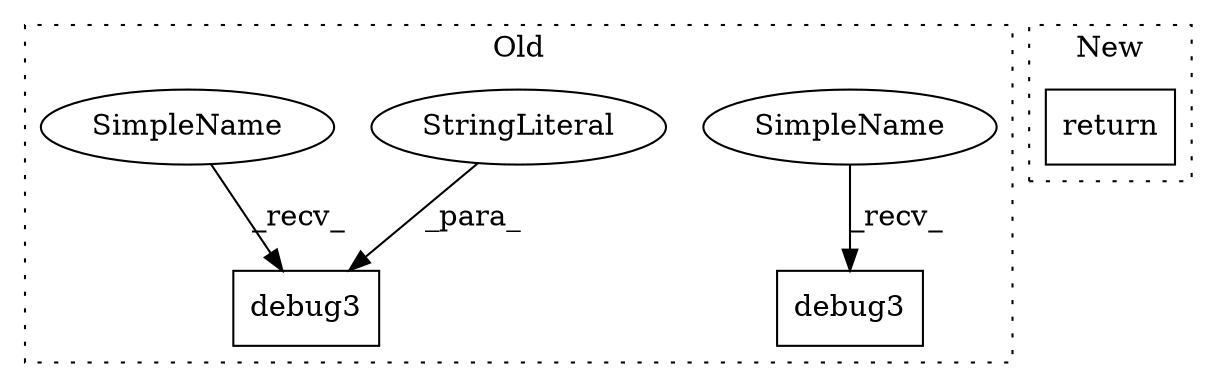 digraph G {
subgraph cluster0 {
1 [label="debug3" a="32" s="18895" l="8" shape="box"];
3 [label="debug3" a="32" s="19784,19805" l="7,1" shape="box"];
4 [label="StringLiteral" a="45" s="19791" l="14" shape="ellipse"];
5 [label="SimpleName" a="42" s="18888" l="6" shape="ellipse"];
6 [label="SimpleName" a="42" s="19777" l="6" shape="ellipse"];
label = "Old";
style="dotted";
}
subgraph cluster1 {
2 [label="return" a="41" s="16697" l="7" shape="box"];
label = "New";
style="dotted";
}
4 -> 3 [label="_para_"];
5 -> 1 [label="_recv_"];
6 -> 3 [label="_recv_"];
}